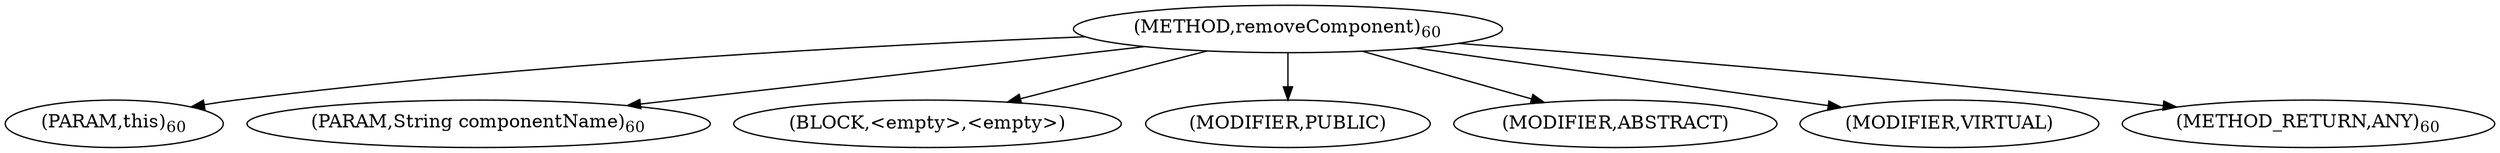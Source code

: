 digraph "removeComponent" {  
"47" [label = <(METHOD,removeComponent)<SUB>60</SUB>> ]
"48" [label = <(PARAM,this)<SUB>60</SUB>> ]
"49" [label = <(PARAM,String componentName)<SUB>60</SUB>> ]
"50" [label = <(BLOCK,&lt;empty&gt;,&lt;empty&gt;)> ]
"51" [label = <(MODIFIER,PUBLIC)> ]
"52" [label = <(MODIFIER,ABSTRACT)> ]
"53" [label = <(MODIFIER,VIRTUAL)> ]
"54" [label = <(METHOD_RETURN,ANY)<SUB>60</SUB>> ]
  "47" -> "48" 
  "47" -> "49" 
  "47" -> "50" 
  "47" -> "51" 
  "47" -> "52" 
  "47" -> "53" 
  "47" -> "54" 
}
